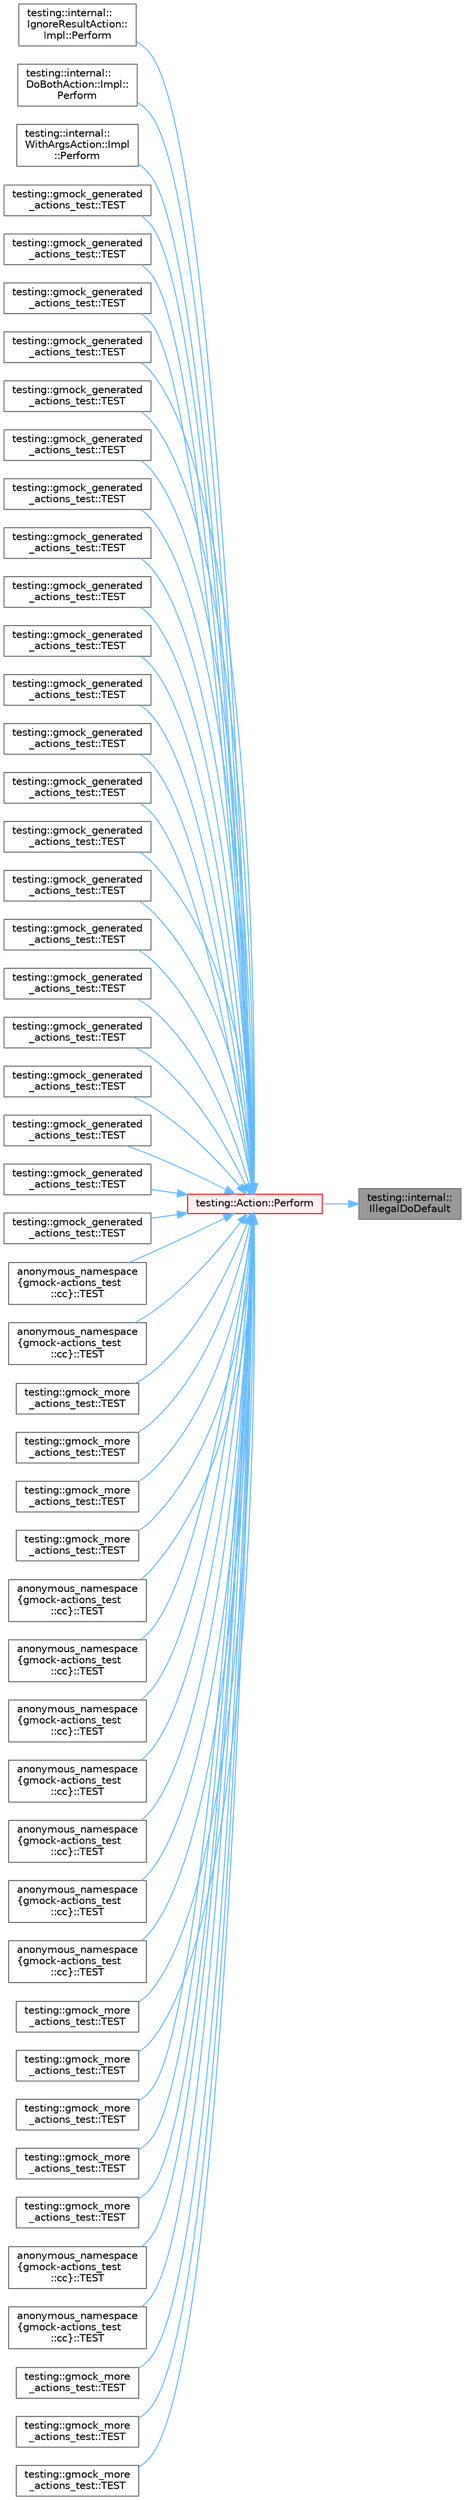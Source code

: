 digraph "testing::internal::IllegalDoDefault"
{
 // LATEX_PDF_SIZE
  bgcolor="transparent";
  edge [fontname=Helvetica,fontsize=10,labelfontname=Helvetica,labelfontsize=10];
  node [fontname=Helvetica,fontsize=10,shape=box,height=0.2,width=0.4];
  rankdir="RL";
  Node1 [id="Node000001",label="testing::internal::\lIllegalDoDefault",height=0.2,width=0.4,color="gray40", fillcolor="grey60", style="filled", fontcolor="black",tooltip=" "];
  Node1 -> Node2 [id="edge1_Node000001_Node000002",dir="back",color="steelblue1",style="solid",tooltip=" "];
  Node2 [id="Node000002",label="testing::Action::Perform",height=0.2,width=0.4,color="red", fillcolor="#FFF0F0", style="filled",URL="$classtesting_1_1_action.html#a5489a68def1d82eb61df819eae52dc8f",tooltip=" "];
  Node2 -> Node3 [id="edge2_Node000002_Node000003",dir="back",color="steelblue1",style="solid",tooltip=" "];
  Node3 [id="Node000003",label="testing::internal::\lIgnoreResultAction::\lImpl::Perform",height=0.2,width=0.4,color="grey40", fillcolor="white", style="filled",URL="$classtesting_1_1internal_1_1_ignore_result_action_1_1_impl.html#ad2b7d520f2d50cf640da1a039a81684f",tooltip=" "];
  Node2 -> Node4 [id="edge3_Node000002_Node000004",dir="back",color="steelblue1",style="solid",tooltip=" "];
  Node4 [id="Node000004",label="testing::internal::\lDoBothAction::Impl::\lPerform",height=0.2,width=0.4,color="grey40", fillcolor="white", style="filled",URL="$classtesting_1_1internal_1_1_do_both_action_1_1_impl.html#aa8f102e1918e64266ddb9b00db2c4b5e",tooltip=" "];
  Node2 -> Node5 [id="edge4_Node000002_Node000005",dir="back",color="steelblue1",style="solid",tooltip=" "];
  Node5 [id="Node000005",label="testing::internal::\lWithArgsAction::Impl\l::Perform",height=0.2,width=0.4,color="grey40", fillcolor="white", style="filled",URL="$classtesting_1_1internal_1_1_with_args_action_1_1_impl.html#acdcb2f73c3f54e9ea639d9157d3f4e7c",tooltip=" "];
  Node2 -> Node6 [id="edge5_Node000002_Node000006",dir="back",color="steelblue1",style="solid",tooltip=" "];
  Node6 [id="Node000006",label="testing::gmock_generated\l_actions_test::TEST",height=0.2,width=0.4,color="grey40", fillcolor="white", style="filled",URL="$namespacetesting_1_1gmock__generated__actions__test.html#a4e2d8b9ac63b2f6dc6d4b17c3a767dee",tooltip=" "];
  Node2 -> Node7 [id="edge6_Node000002_Node000007",dir="back",color="steelblue1",style="solid",tooltip=" "];
  Node7 [id="Node000007",label="testing::gmock_generated\l_actions_test::TEST",height=0.2,width=0.4,color="grey40", fillcolor="white", style="filled",URL="$namespacetesting_1_1gmock__generated__actions__test.html#abdfd8146dfbb5a152326a851b13e45cb",tooltip=" "];
  Node2 -> Node8 [id="edge7_Node000002_Node000008",dir="back",color="steelblue1",style="solid",tooltip=" "];
  Node8 [id="Node000008",label="testing::gmock_generated\l_actions_test::TEST",height=0.2,width=0.4,color="grey40", fillcolor="white", style="filled",URL="$namespacetesting_1_1gmock__generated__actions__test.html#a384a114235b474bb4318754e0d16f559",tooltip=" "];
  Node2 -> Node9 [id="edge8_Node000002_Node000009",dir="back",color="steelblue1",style="solid",tooltip=" "];
  Node9 [id="Node000009",label="testing::gmock_generated\l_actions_test::TEST",height=0.2,width=0.4,color="grey40", fillcolor="white", style="filled",URL="$namespacetesting_1_1gmock__generated__actions__test.html#a1d3b8bb25c79d7e2167234f87935ea1e",tooltip=" "];
  Node2 -> Node10 [id="edge9_Node000002_Node000010",dir="back",color="steelblue1",style="solid",tooltip=" "];
  Node10 [id="Node000010",label="testing::gmock_generated\l_actions_test::TEST",height=0.2,width=0.4,color="grey40", fillcolor="white", style="filled",URL="$namespacetesting_1_1gmock__generated__actions__test.html#acb98f6208678d9f5500a0c2c095b8cd0",tooltip=" "];
  Node2 -> Node11 [id="edge10_Node000002_Node000011",dir="back",color="steelblue1",style="solid",tooltip=" "];
  Node11 [id="Node000011",label="testing::gmock_generated\l_actions_test::TEST",height=0.2,width=0.4,color="grey40", fillcolor="white", style="filled",URL="$namespacetesting_1_1gmock__generated__actions__test.html#af75a9a5b9d6a1cf718a58f030a5a9133",tooltip=" "];
  Node2 -> Node12 [id="edge11_Node000002_Node000012",dir="back",color="steelblue1",style="solid",tooltip=" "];
  Node12 [id="Node000012",label="testing::gmock_generated\l_actions_test::TEST",height=0.2,width=0.4,color="grey40", fillcolor="white", style="filled",URL="$namespacetesting_1_1gmock__generated__actions__test.html#a6a73da775945f4294d9377b0110bb237",tooltip=" "];
  Node2 -> Node13 [id="edge12_Node000002_Node000013",dir="back",color="steelblue1",style="solid",tooltip=" "];
  Node13 [id="Node000013",label="testing::gmock_generated\l_actions_test::TEST",height=0.2,width=0.4,color="grey40", fillcolor="white", style="filled",URL="$namespacetesting_1_1gmock__generated__actions__test.html#accde1673541c5076b0e09b3f1914c9d2",tooltip=" "];
  Node2 -> Node14 [id="edge13_Node000002_Node000014",dir="back",color="steelblue1",style="solid",tooltip=" "];
  Node14 [id="Node000014",label="testing::gmock_generated\l_actions_test::TEST",height=0.2,width=0.4,color="grey40", fillcolor="white", style="filled",URL="$namespacetesting_1_1gmock__generated__actions__test.html#a4262c10efb367abf9771b3060c57d190",tooltip=" "];
  Node2 -> Node15 [id="edge14_Node000002_Node000015",dir="back",color="steelblue1",style="solid",tooltip=" "];
  Node15 [id="Node000015",label="testing::gmock_generated\l_actions_test::TEST",height=0.2,width=0.4,color="grey40", fillcolor="white", style="filled",URL="$namespacetesting_1_1gmock__generated__actions__test.html#a42a5fe606ca18b2eb1e5d7884045118f",tooltip=" "];
  Node2 -> Node16 [id="edge15_Node000002_Node000016",dir="back",color="steelblue1",style="solid",tooltip=" "];
  Node16 [id="Node000016",label="testing::gmock_generated\l_actions_test::TEST",height=0.2,width=0.4,color="grey40", fillcolor="white", style="filled",URL="$namespacetesting_1_1gmock__generated__actions__test.html#ab545244777c7559d1b0c2c63ee2be134",tooltip=" "];
  Node2 -> Node17 [id="edge16_Node000002_Node000017",dir="back",color="steelblue1",style="solid",tooltip=" "];
  Node17 [id="Node000017",label="testing::gmock_generated\l_actions_test::TEST",height=0.2,width=0.4,color="grey40", fillcolor="white", style="filled",URL="$namespacetesting_1_1gmock__generated__actions__test.html#a7222610b197216e7976b3fa751f97daf",tooltip=" "];
  Node2 -> Node18 [id="edge17_Node000002_Node000018",dir="back",color="steelblue1",style="solid",tooltip=" "];
  Node18 [id="Node000018",label="testing::gmock_generated\l_actions_test::TEST",height=0.2,width=0.4,color="grey40", fillcolor="white", style="filled",URL="$namespacetesting_1_1gmock__generated__actions__test.html#ad42236ad6c6d01fad6dd947ca6163d59",tooltip=" "];
  Node2 -> Node19 [id="edge18_Node000002_Node000019",dir="back",color="steelblue1",style="solid",tooltip=" "];
  Node19 [id="Node000019",label="testing::gmock_generated\l_actions_test::TEST",height=0.2,width=0.4,color="grey40", fillcolor="white", style="filled",URL="$namespacetesting_1_1gmock__generated__actions__test.html#a564fd77344f58b26577452a380c93935",tooltip=" "];
  Node2 -> Node20 [id="edge19_Node000002_Node000020",dir="back",color="steelblue1",style="solid",tooltip=" "];
  Node20 [id="Node000020",label="testing::gmock_generated\l_actions_test::TEST",height=0.2,width=0.4,color="grey40", fillcolor="white", style="filled",URL="$namespacetesting_1_1gmock__generated__actions__test.html#a3579cf2428f584d2a837c2c219ec1d5a",tooltip=" "];
  Node2 -> Node21 [id="edge20_Node000002_Node000021",dir="back",color="steelblue1",style="solid",tooltip=" "];
  Node21 [id="Node000021",label="testing::gmock_generated\l_actions_test::TEST",height=0.2,width=0.4,color="grey40", fillcolor="white", style="filled",URL="$namespacetesting_1_1gmock__generated__actions__test.html#a6c13e382007960236763d638542bc5fe",tooltip=" "];
  Node2 -> Node22 [id="edge21_Node000002_Node000022",dir="back",color="steelblue1",style="solid",tooltip=" "];
  Node22 [id="Node000022",label="testing::gmock_generated\l_actions_test::TEST",height=0.2,width=0.4,color="grey40", fillcolor="white", style="filled",URL="$namespacetesting_1_1gmock__generated__actions__test.html#a132cab07373e037a06807a5948b1410b",tooltip=" "];
  Node2 -> Node23 [id="edge22_Node000002_Node000023",dir="back",color="steelblue1",style="solid",tooltip=" "];
  Node23 [id="Node000023",label="testing::gmock_generated\l_actions_test::TEST",height=0.2,width=0.4,color="grey40", fillcolor="white", style="filled",URL="$namespacetesting_1_1gmock__generated__actions__test.html#a9031cb5f0e3d9de21ed3ff0a98a311d4",tooltip=" "];
  Node2 -> Node24 [id="edge23_Node000002_Node000024",dir="back",color="steelblue1",style="solid",tooltip=" "];
  Node24 [id="Node000024",label="testing::gmock_generated\l_actions_test::TEST",height=0.2,width=0.4,color="grey40", fillcolor="white", style="filled",URL="$namespacetesting_1_1gmock__generated__actions__test.html#add3cba52186c7ce384808c222492ee18",tooltip=" "];
  Node2 -> Node25 [id="edge24_Node000002_Node000025",dir="back",color="steelblue1",style="solid",tooltip=" "];
  Node25 [id="Node000025",label="testing::gmock_generated\l_actions_test::TEST",height=0.2,width=0.4,color="grey40", fillcolor="white", style="filled",URL="$namespacetesting_1_1gmock__generated__actions__test.html#a1913bedf1d5cf736e91f2be119de0d5f",tooltip=" "];
  Node2 -> Node26 [id="edge25_Node000002_Node000026",dir="back",color="steelblue1",style="solid",tooltip=" "];
  Node26 [id="Node000026",label="testing::gmock_generated\l_actions_test::TEST",height=0.2,width=0.4,color="grey40", fillcolor="white", style="filled",URL="$namespacetesting_1_1gmock__generated__actions__test.html#a52d6dc447a4a71524adfeb7c8f7b6a68",tooltip=" "];
  Node2 -> Node27 [id="edge26_Node000002_Node000027",dir="back",color="steelblue1",style="solid",tooltip=" "];
  Node27 [id="Node000027",label="testing::gmock_generated\l_actions_test::TEST",height=0.2,width=0.4,color="grey40", fillcolor="white", style="filled",URL="$namespacetesting_1_1gmock__generated__actions__test.html#aa84c5b4f29e052340459e12649ce7209",tooltip=" "];
  Node2 -> Node28 [id="edge27_Node000002_Node000028",dir="back",color="steelblue1",style="solid",tooltip=" "];
  Node28 [id="Node000028",label="anonymous_namespace\l\{gmock-actions_test\l::cc\}::TEST",height=0.2,width=0.4,color="grey40", fillcolor="white", style="filled",URL="$namespaceanonymous__namespace_02gmock-actions__test_8cc_03.html#aaf625e38cf100c381217b126b3f8657d",tooltip=" "];
  Node2 -> Node29 [id="edge28_Node000002_Node000029",dir="back",color="steelblue1",style="solid",tooltip=" "];
  Node29 [id="Node000029",label="anonymous_namespace\l\{gmock-actions_test\l::cc\}::TEST",height=0.2,width=0.4,color="grey40", fillcolor="white", style="filled",URL="$namespaceanonymous__namespace_02gmock-actions__test_8cc_03.html#add8bcf143a29b36cc2d814fdf0ec5500",tooltip=" "];
  Node2 -> Node30 [id="edge29_Node000002_Node000030",dir="back",color="steelblue1",style="solid",tooltip=" "];
  Node30 [id="Node000030",label="testing::gmock_more\l_actions_test::TEST",height=0.2,width=0.4,color="grey40", fillcolor="white", style="filled",URL="$namespacetesting_1_1gmock__more__actions__test.html#a575e9a6f5bfcc133188e973147697425",tooltip=" "];
  Node2 -> Node31 [id="edge30_Node000002_Node000031",dir="back",color="steelblue1",style="solid",tooltip=" "];
  Node31 [id="Node000031",label="testing::gmock_more\l_actions_test::TEST",height=0.2,width=0.4,color="grey40", fillcolor="white", style="filled",URL="$namespacetesting_1_1gmock__more__actions__test.html#a972b47a7e96b95606190afa928ea2db4",tooltip=" "];
  Node2 -> Node32 [id="edge31_Node000002_Node000032",dir="back",color="steelblue1",style="solid",tooltip=" "];
  Node32 [id="Node000032",label="testing::gmock_more\l_actions_test::TEST",height=0.2,width=0.4,color="grey40", fillcolor="white", style="filled",URL="$namespacetesting_1_1gmock__more__actions__test.html#a0dd6901e637db57c56f1cf8052b6e1bf",tooltip=" "];
  Node2 -> Node33 [id="edge32_Node000002_Node000033",dir="back",color="steelblue1",style="solid",tooltip=" "];
  Node33 [id="Node000033",label="testing::gmock_more\l_actions_test::TEST",height=0.2,width=0.4,color="grey40", fillcolor="white", style="filled",URL="$namespacetesting_1_1gmock__more__actions__test.html#a4f48af38351403b569fc6dfae7787ed2",tooltip=" "];
  Node2 -> Node34 [id="edge33_Node000002_Node000034",dir="back",color="steelblue1",style="solid",tooltip=" "];
  Node34 [id="Node000034",label="anonymous_namespace\l\{gmock-actions_test\l::cc\}::TEST",height=0.2,width=0.4,color="grey40", fillcolor="white", style="filled",URL="$namespaceanonymous__namespace_02gmock-actions__test_8cc_03.html#af1a5140037ad4cc18f9455eacfc3e405",tooltip=" "];
  Node2 -> Node35 [id="edge34_Node000002_Node000035",dir="back",color="steelblue1",style="solid",tooltip=" "];
  Node35 [id="Node000035",label="anonymous_namespace\l\{gmock-actions_test\l::cc\}::TEST",height=0.2,width=0.4,color="grey40", fillcolor="white", style="filled",URL="$namespaceanonymous__namespace_02gmock-actions__test_8cc_03.html#ae0b3f3b46e0038ffc9d68963335075b2",tooltip=" "];
  Node2 -> Node36 [id="edge35_Node000002_Node000036",dir="back",color="steelblue1",style="solid",tooltip=" "];
  Node36 [id="Node000036",label="anonymous_namespace\l\{gmock-actions_test\l::cc\}::TEST",height=0.2,width=0.4,color="grey40", fillcolor="white", style="filled",URL="$namespaceanonymous__namespace_02gmock-actions__test_8cc_03.html#af1c7aaec86948af18585829549048605",tooltip=" "];
  Node2 -> Node37 [id="edge36_Node000002_Node000037",dir="back",color="steelblue1",style="solid",tooltip=" "];
  Node37 [id="Node000037",label="anonymous_namespace\l\{gmock-actions_test\l::cc\}::TEST",height=0.2,width=0.4,color="grey40", fillcolor="white", style="filled",URL="$namespaceanonymous__namespace_02gmock-actions__test_8cc_03.html#a3c8bf0014eace7d98cadd86176595e81",tooltip=" "];
  Node2 -> Node38 [id="edge37_Node000002_Node000038",dir="back",color="steelblue1",style="solid",tooltip=" "];
  Node38 [id="Node000038",label="anonymous_namespace\l\{gmock-actions_test\l::cc\}::TEST",height=0.2,width=0.4,color="grey40", fillcolor="white", style="filled",URL="$namespaceanonymous__namespace_02gmock-actions__test_8cc_03.html#afed9173bbffae79e7179e412199d259c",tooltip=" "];
  Node2 -> Node39 [id="edge38_Node000002_Node000039",dir="back",color="steelblue1",style="solid",tooltip=" "];
  Node39 [id="Node000039",label="anonymous_namespace\l\{gmock-actions_test\l::cc\}::TEST",height=0.2,width=0.4,color="grey40", fillcolor="white", style="filled",URL="$namespaceanonymous__namespace_02gmock-actions__test_8cc_03.html#aee442ffb74597b02d1710fa0e04865aa",tooltip=" "];
  Node2 -> Node40 [id="edge39_Node000002_Node000040",dir="back",color="steelblue1",style="solid",tooltip=" "];
  Node40 [id="Node000040",label="anonymous_namespace\l\{gmock-actions_test\l::cc\}::TEST",height=0.2,width=0.4,color="grey40", fillcolor="white", style="filled",URL="$namespaceanonymous__namespace_02gmock-actions__test_8cc_03.html#a9a2ee9de4a921587896073cb4c1df814",tooltip=" "];
  Node2 -> Node41 [id="edge40_Node000002_Node000041",dir="back",color="steelblue1",style="solid",tooltip=" "];
  Node41 [id="Node000041",label="testing::gmock_more\l_actions_test::TEST",height=0.2,width=0.4,color="grey40", fillcolor="white", style="filled",URL="$namespacetesting_1_1gmock__more__actions__test.html#a2b92b573de73fdf97dad4da8a67d7fc0",tooltip=" "];
  Node2 -> Node42 [id="edge41_Node000002_Node000042",dir="back",color="steelblue1",style="solid",tooltip=" "];
  Node42 [id="Node000042",label="testing::gmock_more\l_actions_test::TEST",height=0.2,width=0.4,color="grey40", fillcolor="white", style="filled",URL="$namespacetesting_1_1gmock__more__actions__test.html#a511b9c6721629465fd1e2fbd65633ef9",tooltip=" "];
  Node2 -> Node43 [id="edge42_Node000002_Node000043",dir="back",color="steelblue1",style="solid",tooltip=" "];
  Node43 [id="Node000043",label="testing::gmock_more\l_actions_test::TEST",height=0.2,width=0.4,color="grey40", fillcolor="white", style="filled",URL="$namespacetesting_1_1gmock__more__actions__test.html#a35b74b32b6a222e048706e6ce8d64118",tooltip=" "];
  Node2 -> Node44 [id="edge43_Node000002_Node000044",dir="back",color="steelblue1",style="solid",tooltip=" "];
  Node44 [id="Node000044",label="testing::gmock_more\l_actions_test::TEST",height=0.2,width=0.4,color="grey40", fillcolor="white", style="filled",URL="$namespacetesting_1_1gmock__more__actions__test.html#afc168d80fe8ca16f0efc874587574e64",tooltip=" "];
  Node2 -> Node45 [id="edge44_Node000002_Node000045",dir="back",color="steelblue1",style="solid",tooltip=" "];
  Node45 [id="Node000045",label="testing::gmock_more\l_actions_test::TEST",height=0.2,width=0.4,color="grey40", fillcolor="white", style="filled",URL="$namespacetesting_1_1gmock__more__actions__test.html#a51d471708cb6fa3c403ea1d936a49dc1",tooltip=" "];
  Node2 -> Node46 [id="edge45_Node000002_Node000046",dir="back",color="steelblue1",style="solid",tooltip=" "];
  Node46 [id="Node000046",label="anonymous_namespace\l\{gmock-actions_test\l::cc\}::TEST",height=0.2,width=0.4,color="grey40", fillcolor="white", style="filled",URL="$namespaceanonymous__namespace_02gmock-actions__test_8cc_03.html#a9b794d038652633e20e32629e330aea6",tooltip=" "];
  Node2 -> Node47 [id="edge46_Node000002_Node000047",dir="back",color="steelblue1",style="solid",tooltip=" "];
  Node47 [id="Node000047",label="anonymous_namespace\l\{gmock-actions_test\l::cc\}::TEST",height=0.2,width=0.4,color="grey40", fillcolor="white", style="filled",URL="$namespaceanonymous__namespace_02gmock-actions__test_8cc_03.html#a5dd29c29b17bf1c363c156672d2711c4",tooltip=" "];
  Node2 -> Node48 [id="edge47_Node000002_Node000048",dir="back",color="steelblue1",style="solid",tooltip=" "];
  Node48 [id="Node000048",label="testing::gmock_more\l_actions_test::TEST",height=0.2,width=0.4,color="grey40", fillcolor="white", style="filled",URL="$namespacetesting_1_1gmock__more__actions__test.html#af5a15dbcba14010a5463f3ac9451ab8a",tooltip=" "];
  Node2 -> Node49 [id="edge48_Node000002_Node000049",dir="back",color="steelblue1",style="solid",tooltip=" "];
  Node49 [id="Node000049",label="testing::gmock_more\l_actions_test::TEST",height=0.2,width=0.4,color="grey40", fillcolor="white", style="filled",URL="$namespacetesting_1_1gmock__more__actions__test.html#aa9fa575b30dca09e9886722b78415a22",tooltip=" "];
  Node2 -> Node50 [id="edge49_Node000002_Node000050",dir="back",color="steelblue1",style="solid",tooltip=" "];
  Node50 [id="Node000050",label="testing::gmock_more\l_actions_test::TEST",height=0.2,width=0.4,color="grey40", fillcolor="white", style="filled",URL="$namespacetesting_1_1gmock__more__actions__test.html#a0ea4f3d8f1a643726e37825c58d8741f",tooltip=" "];
}
